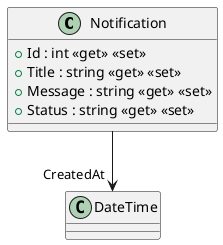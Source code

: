 @startuml
class Notification {
    + Id : int <<get>> <<set>>
    + Title : string <<get>> <<set>>
    + Message : string <<get>> <<set>>
    + Status : string <<get>> <<set>>
}
Notification --> "CreatedAt" DateTime
@enduml
